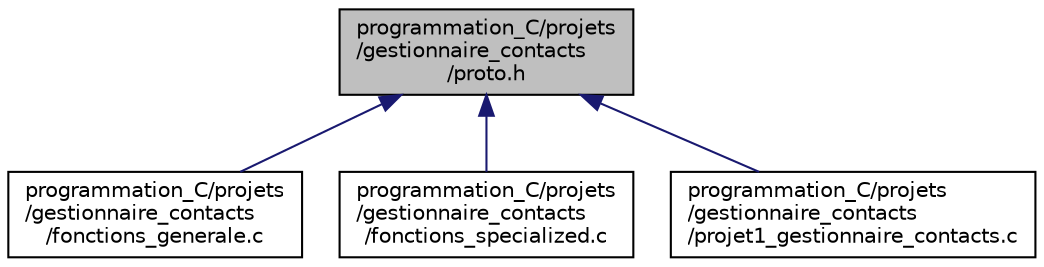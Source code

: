 digraph "programmation_C/projets/gestionnaire_contacts/proto.h"
{
  edge [fontname="Helvetica",fontsize="10",labelfontname="Helvetica",labelfontsize="10"];
  node [fontname="Helvetica",fontsize="10",shape=record];
  Node2 [label="programmation_C/projets\l/gestionnaire_contacts\l/proto.h",height=0.2,width=0.4,color="black", fillcolor="grey75", style="filled", fontcolor="black"];
  Node2 -> Node3 [dir="back",color="midnightblue",fontsize="10",style="solid",fontname="Helvetica"];
  Node3 [label="programmation_C/projets\l/gestionnaire_contacts\l/fonctions_generale.c",height=0.2,width=0.4,color="black", fillcolor="white", style="filled",URL="$fonctions__generale_8c.html"];
  Node2 -> Node4 [dir="back",color="midnightblue",fontsize="10",style="solid",fontname="Helvetica"];
  Node4 [label="programmation_C/projets\l/gestionnaire_contacts\l/fonctions_specialized.c",height=0.2,width=0.4,color="black", fillcolor="white", style="filled",URL="$fonctions__specialized_8c.html"];
  Node2 -> Node5 [dir="back",color="midnightblue",fontsize="10",style="solid",fontname="Helvetica"];
  Node5 [label="programmation_C/projets\l/gestionnaire_contacts\l/projet1_gestionnaire_contacts.c",height=0.2,width=0.4,color="black", fillcolor="white", style="filled",URL="$projet1__gestionnaire__contacts_8c.html"];
}
